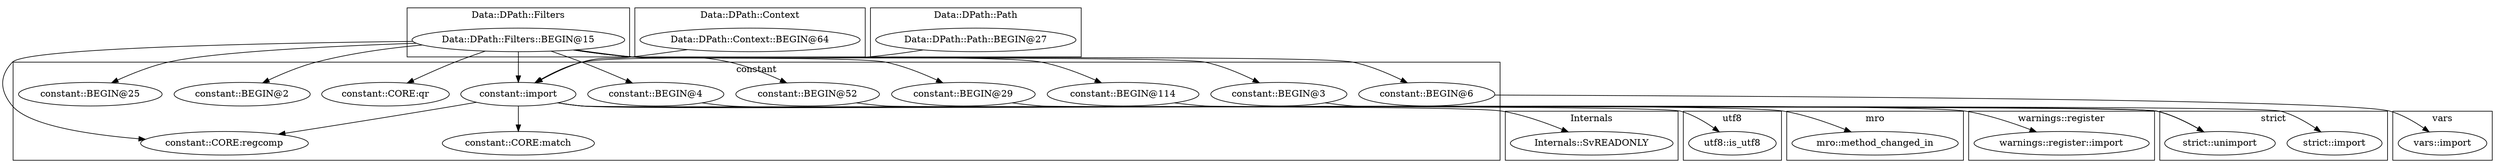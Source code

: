 digraph {
graph [overlap=false]
subgraph cluster_Internals {
	label="Internals";
	"Internals::SvREADONLY";
}
subgraph cluster_Data_DPath_Filters {
	label="Data::DPath::Filters";
	"Data::DPath::Filters::BEGIN@15";
}
subgraph cluster_Data_DPath_Context {
	label="Data::DPath::Context";
	"Data::DPath::Context::BEGIN@64";
}
subgraph cluster_vars {
	label="vars";
	"vars::import";
}
subgraph cluster_Data_DPath_Path {
	label="Data::DPath::Path";
	"Data::DPath::Path::BEGIN@27";
}
subgraph cluster_strict {
	label="strict";
	"strict::import";
	"strict::unimport";
}
subgraph cluster_constant {
	label="constant";
	"constant::import";
	"constant::BEGIN@4";
	"constant::BEGIN@3";
	"constant::BEGIN@114";
	"constant::BEGIN@25";
	"constant::BEGIN@29";
	"constant::BEGIN@52";
	"constant::CORE:regcomp";
	"constant::CORE:qr";
	"constant::BEGIN@2";
	"constant::CORE:match";
	"constant::BEGIN@6";
}
subgraph cluster_utf8 {
	label="utf8";
	"utf8::is_utf8";
}
subgraph cluster_warnings_register {
	label="warnings::register";
	"warnings::register::import";
}
subgraph cluster_mro {
	label="mro";
	"mro::method_changed_in";
}
"Data::DPath::Filters::BEGIN@15" -> "constant::BEGIN@29";
"constant::import" -> "mro::method_changed_in";
"Data::DPath::Filters::BEGIN@15" -> "constant::BEGIN@2";
"Data::DPath::Filters::BEGIN@15" -> "constant::BEGIN@4";
"Data::DPath::Filters::BEGIN@15" -> "constant::BEGIN@6";
"Data::DPath::Filters::BEGIN@15" -> "constant::import";
"Data::DPath::Path::BEGIN@27" -> "constant::import";
"Data::DPath::Context::BEGIN@64" -> "constant::import";
"constant::BEGIN@29" -> "strict::unimport";
"constant::BEGIN@52" -> "strict::unimport";
"constant::BEGIN@114" -> "strict::unimport";
"constant::import" -> "constant::CORE:regcomp";
"Data::DPath::Filters::BEGIN@15" -> "constant::CORE:regcomp";
"constant::import" -> "Internals::SvREADONLY";
"constant::import" -> "utf8::is_utf8";
"constant::BEGIN@6" -> "vars::import";
"Data::DPath::Filters::BEGIN@15" -> "constant::BEGIN@52";
"Data::DPath::Filters::BEGIN@15" -> "constant::CORE:qr";
"Data::DPath::Filters::BEGIN@15" -> "constant::BEGIN@3";
"Data::DPath::Filters::BEGIN@15" -> "constant::BEGIN@25";
"constant::import" -> "constant::CORE:match";
"Data::DPath::Filters::BEGIN@15" -> "constant::BEGIN@114";
"constant::BEGIN@3" -> "strict::import";
"constant::BEGIN@4" -> "warnings::register::import";
}
